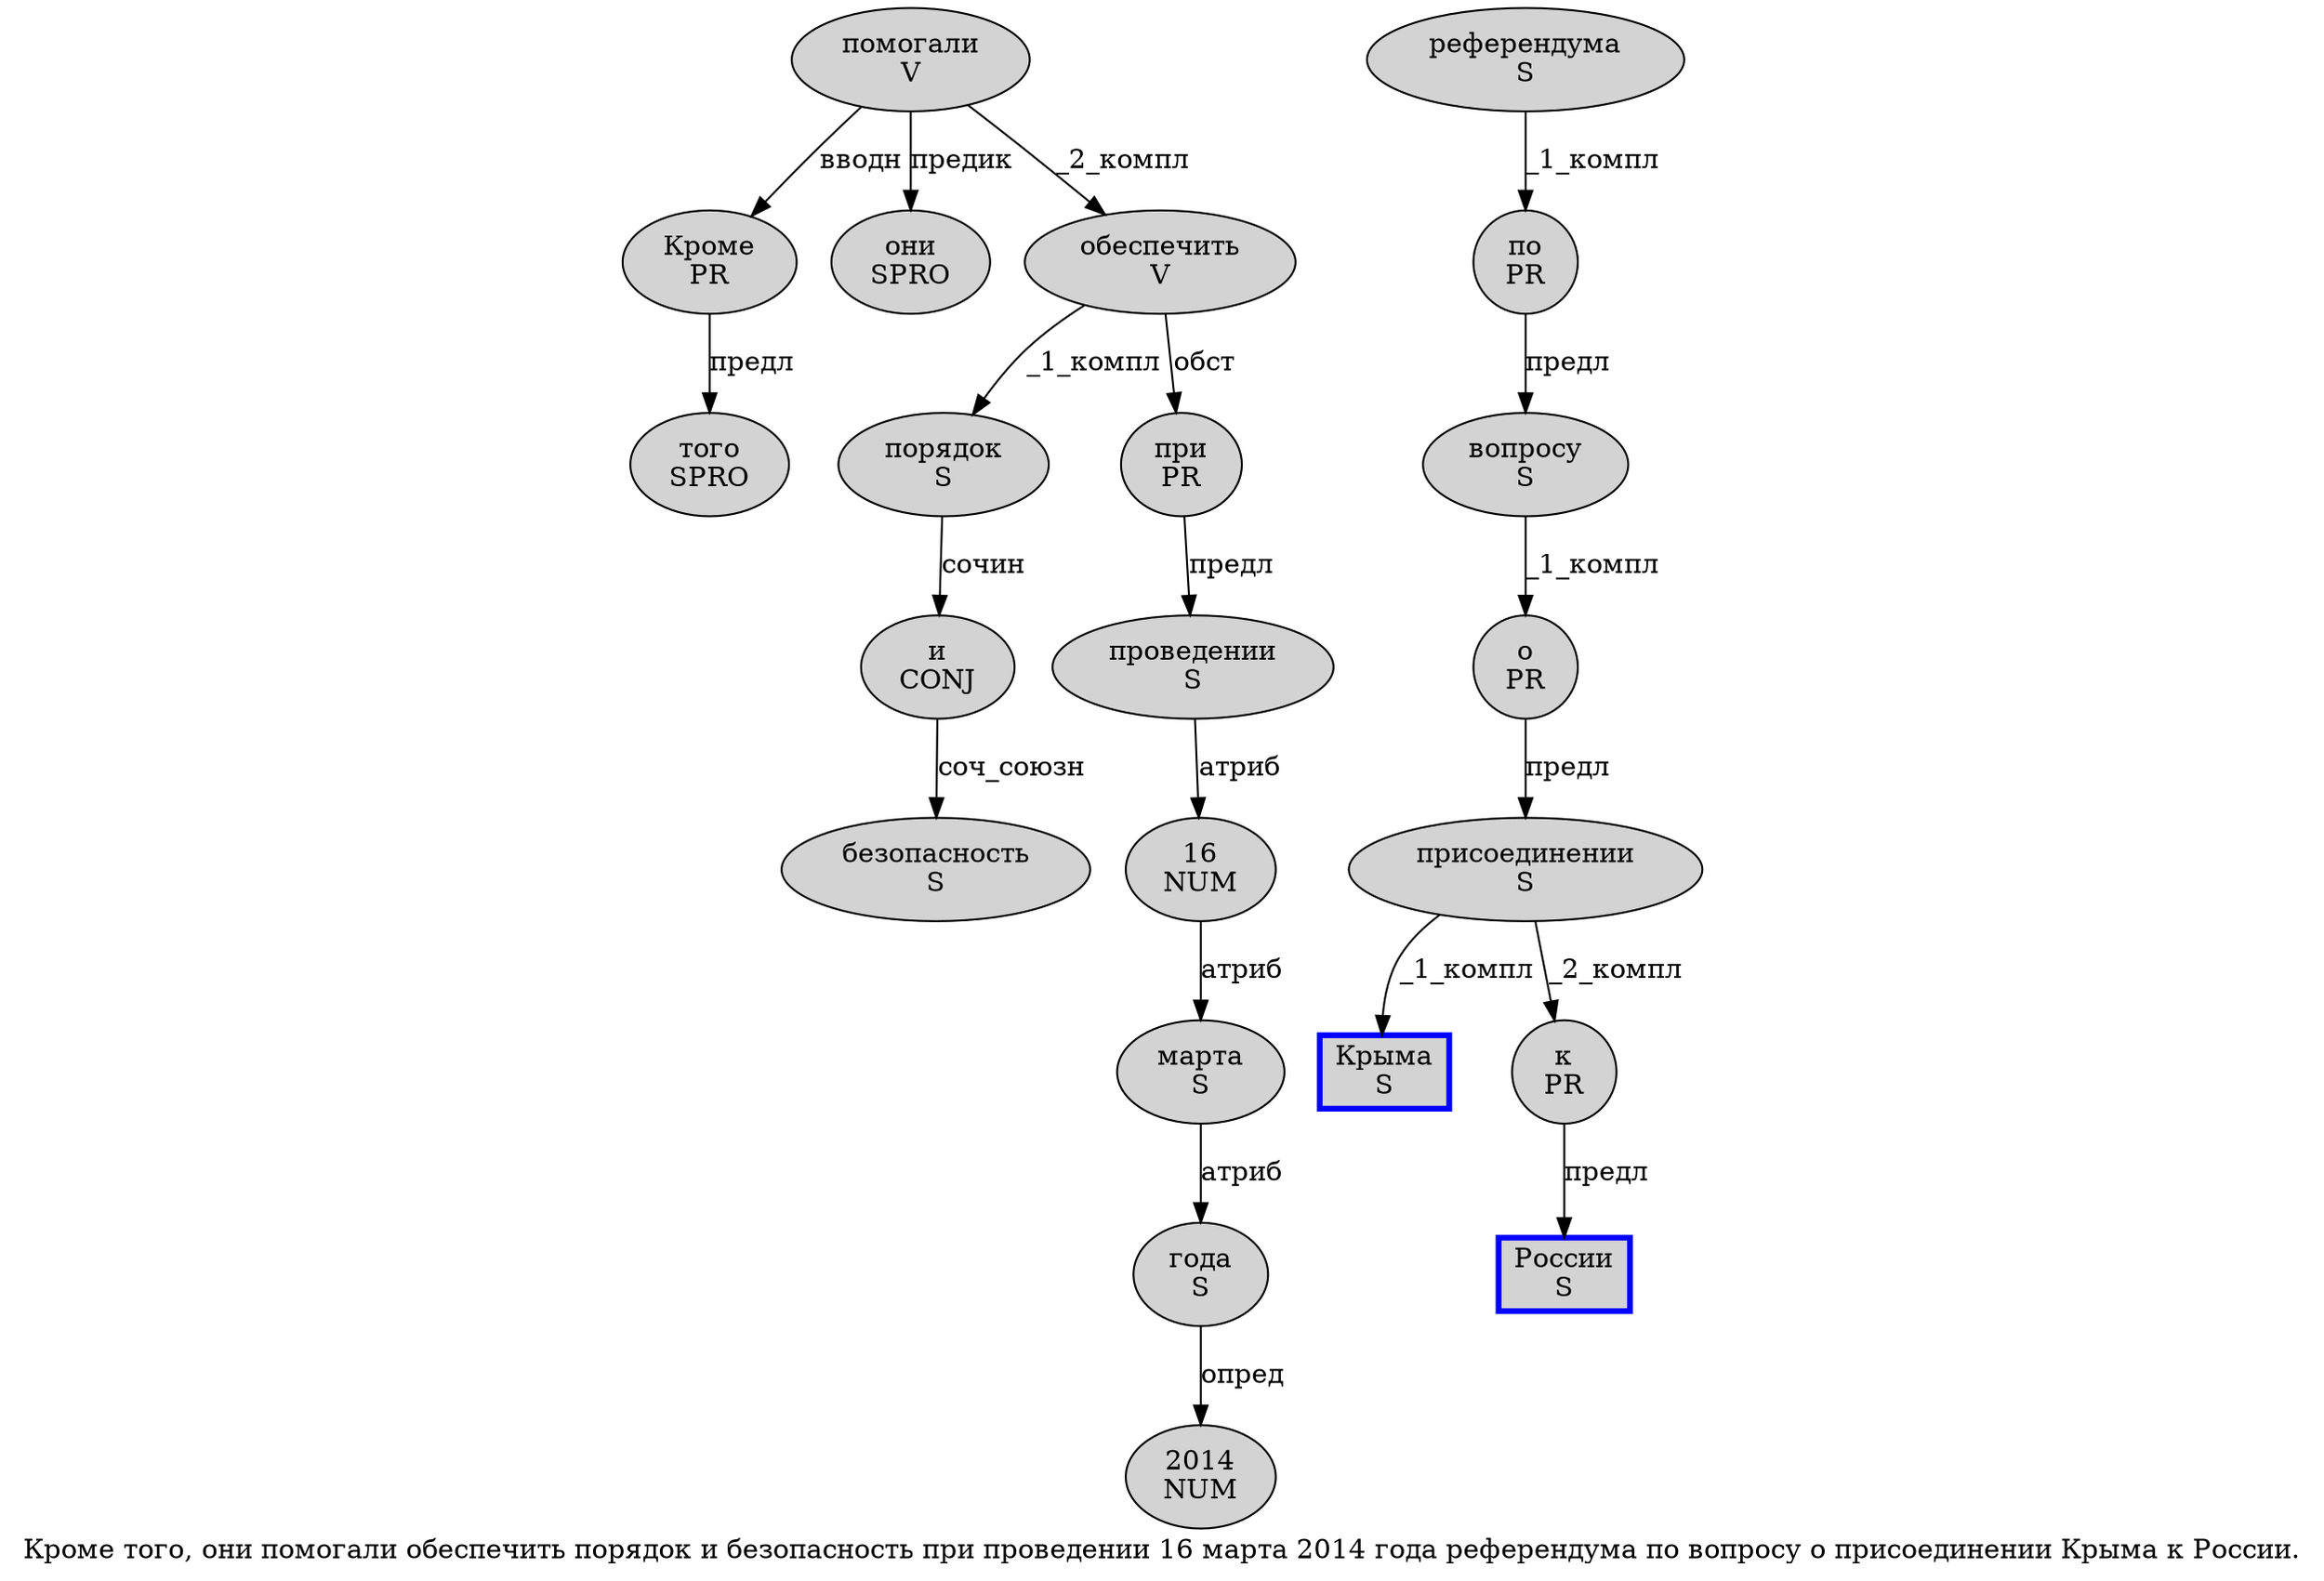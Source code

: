 digraph SENTENCE_9 {
	graph [label="Кроме того, они помогали обеспечить порядок и безопасность при проведении 16 марта 2014 года референдума по вопросу о присоединении Крыма к России."]
	node [style=filled]
		0 [label="Кроме
PR" color="" fillcolor=lightgray penwidth=1 shape=ellipse]
		1 [label="того
SPRO" color="" fillcolor=lightgray penwidth=1 shape=ellipse]
		3 [label="они
SPRO" color="" fillcolor=lightgray penwidth=1 shape=ellipse]
		4 [label="помогали
V" color="" fillcolor=lightgray penwidth=1 shape=ellipse]
		5 [label="обеспечить
V" color="" fillcolor=lightgray penwidth=1 shape=ellipse]
		6 [label="порядок
S" color="" fillcolor=lightgray penwidth=1 shape=ellipse]
		7 [label="и
CONJ" color="" fillcolor=lightgray penwidth=1 shape=ellipse]
		8 [label="безопасность
S" color="" fillcolor=lightgray penwidth=1 shape=ellipse]
		9 [label="при
PR" color="" fillcolor=lightgray penwidth=1 shape=ellipse]
		10 [label="проведении
S" color="" fillcolor=lightgray penwidth=1 shape=ellipse]
		11 [label="16
NUM" color="" fillcolor=lightgray penwidth=1 shape=ellipse]
		12 [label="марта
S" color="" fillcolor=lightgray penwidth=1 shape=ellipse]
		13 [label="2014
NUM" color="" fillcolor=lightgray penwidth=1 shape=ellipse]
		14 [label="года
S" color="" fillcolor=lightgray penwidth=1 shape=ellipse]
		15 [label="референдума
S" color="" fillcolor=lightgray penwidth=1 shape=ellipse]
		16 [label="по
PR" color="" fillcolor=lightgray penwidth=1 shape=ellipse]
		17 [label="вопросу
S" color="" fillcolor=lightgray penwidth=1 shape=ellipse]
		18 [label="о
PR" color="" fillcolor=lightgray penwidth=1 shape=ellipse]
		19 [label="присоединении
S" color="" fillcolor=lightgray penwidth=1 shape=ellipse]
		20 [label="Крыма
S" color=blue fillcolor=lightgray penwidth=3 shape=box]
		21 [label="к
PR" color="" fillcolor=lightgray penwidth=1 shape=ellipse]
		22 [label="России
S" color=blue fillcolor=lightgray penwidth=3 shape=box]
			9 -> 10 [label="предл"]
			17 -> 18 [label="_1_компл"]
			16 -> 17 [label="предл"]
			6 -> 7 [label="сочин"]
			5 -> 6 [label="_1_компл"]
			5 -> 9 [label="обст"]
			4 -> 0 [label="вводн"]
			4 -> 3 [label="предик"]
			4 -> 5 [label="_2_компл"]
			18 -> 19 [label="предл"]
			10 -> 11 [label="атриб"]
			21 -> 22 [label="предл"]
			14 -> 13 [label="опред"]
			7 -> 8 [label="соч_союзн"]
			0 -> 1 [label="предл"]
			15 -> 16 [label="_1_компл"]
			12 -> 14 [label="атриб"]
			19 -> 20 [label="_1_компл"]
			19 -> 21 [label="_2_компл"]
			11 -> 12 [label="атриб"]
}
